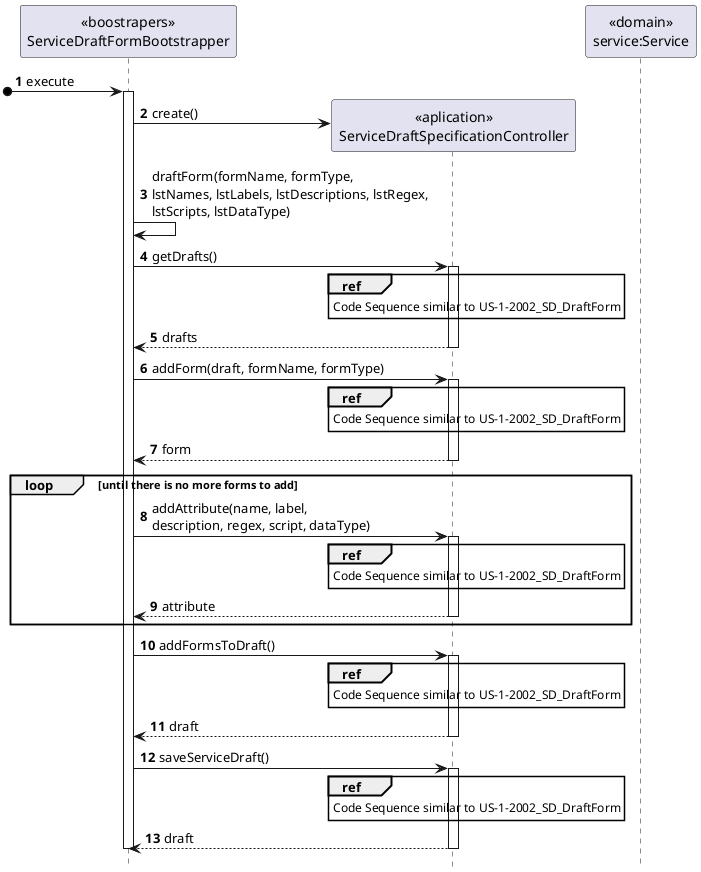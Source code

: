@startuml
autonumber
hide footbox

participant "<<boostrapers>>\nServiceDraftFormBootstrapper" as BOOT
participant "<<aplication>>\nServiceDraftSpecificationController" as CTRL
participant "<<domain>>\nservice:Service" as SER

[o-> BOOT : execute

activate BOOT
BOOT -> CTRL** : create()

BOOT -> BOOT : draftForm(formName, formType, \nlstNames, lstLabels, lstDescriptions, lstRegex, \nlstScripts, lstDataType)

BOOT -> CTRL : getDrafts()
activate CTRL
ref over CTRL
Code Sequence similar to US-1-2002_SD_DraftForm
end ref
CTRL --> BOOT : drafts
deactivate CTRL

BOOT -> CTRL : addForm(draft, formName, formType)
activate CTRL
ref over CTRL
Code Sequence similar to US-1-2002_SD_DraftForm
end ref
CTRL --> BOOT : form
deactivate CTRL

loop until there is no more forms to add
BOOT -> CTRL : addAttribute(name, label, \ndescription, regex, script, dataType)
activate CTRL
ref over CTRL
Code Sequence similar to US-1-2002_SD_DraftForm
end ref
CTRL --> BOOT : attribute
deactivate CTRL
end

BOOT -> CTRL : addFormsToDraft()
activate CTRL
ref over CTRL
Code Sequence similar to US-1-2002_SD_DraftForm
end ref
CTRL --> BOOT : draft
deactivate CTRL

BOOT -> CTRL : saveServiceDraft()
activate CTRL
ref over CTRL
Code Sequence similar to US-1-2002_SD_DraftForm
end ref
CTRL --> BOOT : draft
deactivate CTRL
deactivate BOOT

@enduml